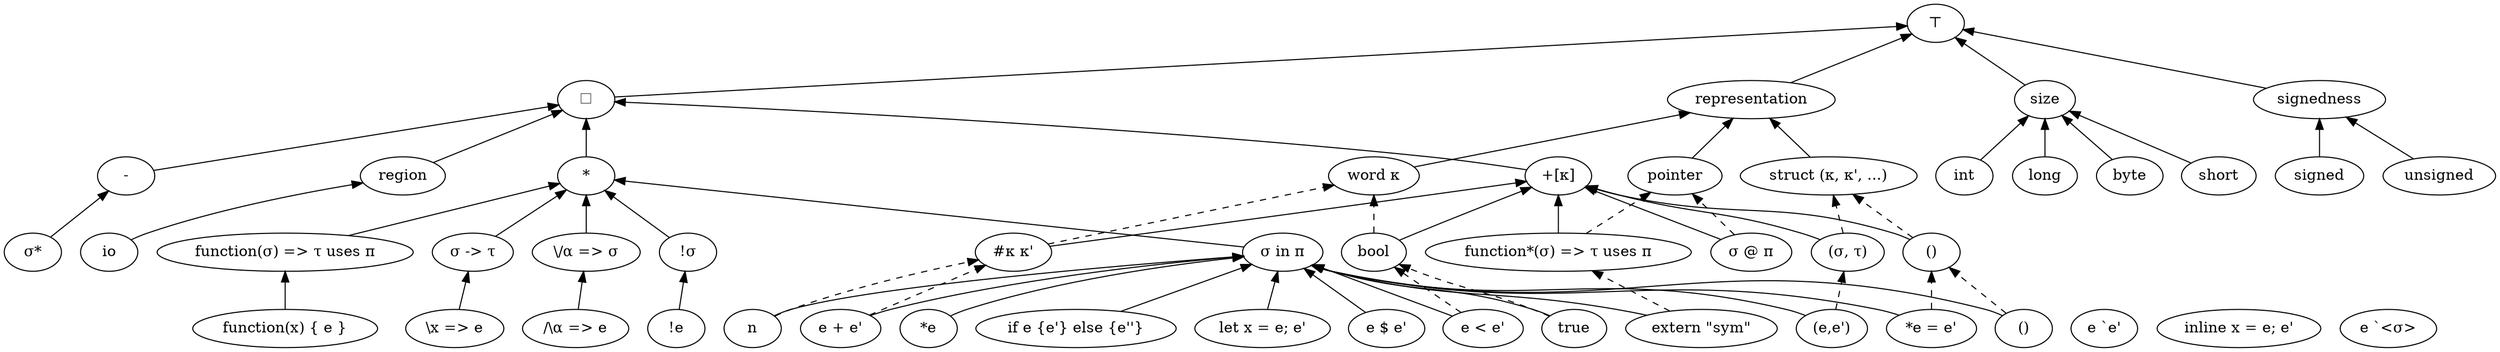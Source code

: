 digraph aith {
    // basic visualization of type system
    rankdir="BT"
    top[label="⊤"]
    kind[label="☐"]
    representation
    size
    signedness

    kind -> top
    representation -> top
    size -> top
    signedness -> top

    type[label="*"]
    region
    pretype[label="+[κ]"]
    boxed[label="-"]
    pointerRep[label="pointer"]
    structRep[label="struct (κ, κ', ...)"]
    wordRep[label="word κ"]
    byte
    short
    int
    long
    signed
    unsigned

    type -> kind
    region -> kind
    pretype -> kind
    boxed -> kind
    pointerRep -> representation
    structRep -> representation
    wordRep -> representation
    byte -> size
    short -> size
    int -> size
    long -> size
    signed -> signedness
    unsigned -> signedness

    inline[label="σ -> τ"]
    forall[label="\\/α => σ"]
    ofCourse[label="!σ"]
    functionPointer[label="function*(σ) => τ uses π"]
    functionLiteralType[label="function(σ) => τ uses π"]
    pair[label="(σ, τ)"]
    unit[label="()"]
    effect[label="σ in π"]
    shared[label="σ @ π"]
    pointer[label="σ*"]
    number[label="#κ κ'"]
    boolean[label="bool"]
    world[label="io"]

    inline -> type
    forall -> type
    ofCourse -> type
    functionPointer -> pretype
    functionPointer -> pointerRep [style=dashed]
    functionLiteralType -> type
    pair -> pretype
    pair -> structRep[style=dashed]
    unit -> pretype
    unit -> structRep[style=dashed]
    effect -> type
    shared -> pretype
    shared -> pointerRep[style=dashed]
    pointer -> boxed
    number -> pretype
    number -> wordRep[style=dashed]
    boolean -> pretype
    boolean -> wordRep[style=dashed]
    world -> region

    let[label="let x = e; e'"]
    extern[label="extern \"sym\""]
    app[label="e $ e'"]
    pairIntro[label="(e,e')"]
    unitIntro[label="()"]
    read[label="*e"]
    write[label="*e = e'"]
    num[label="n"]
    arith[label="e + e'"]
    relate[label="e < e'"]
    true
    if[label="if e {e'} else {e''}"]

    functionLiteral[label="function(x) { e }"]
    inlineAbstraction[label="\\x => e"]
    inlineApplication[label="e `e'"]
    ofCourseIntro[label="!e"]
    bind[label="inline x = e; e'"]
    typeAbstraction[label="/\\α => e"]
    typeApplication[label="e `<σ>"]

    


    let -> effect
    extern -> effect
    extern -> functionPointer[style=dashed]
    app -> effect
    pairIntro -> effect
    pairIntro -> pair [style=dashed]
    unitIntro -> effect
    unitIntro -> unit [style=dashed]
    read -> effect
    write -> effect
    write -> unit[style=dashed]
    num -> effect
    num -> number[style=dashed]
    arith -> effect
    arith -> number[style=dashed]
    relate -> effect
    relate -> boolean[style=dashed]
    true -> effect
    true -> boolean[style=dashed]
    if -> effect

    functionLiteral -> functionLiteralType
    inlineAbstraction -> inline
    inlineApplication
    ofCourseIntro -> ofCourse
    bind
    typeAbstraction -> forall
    typeApplication
}